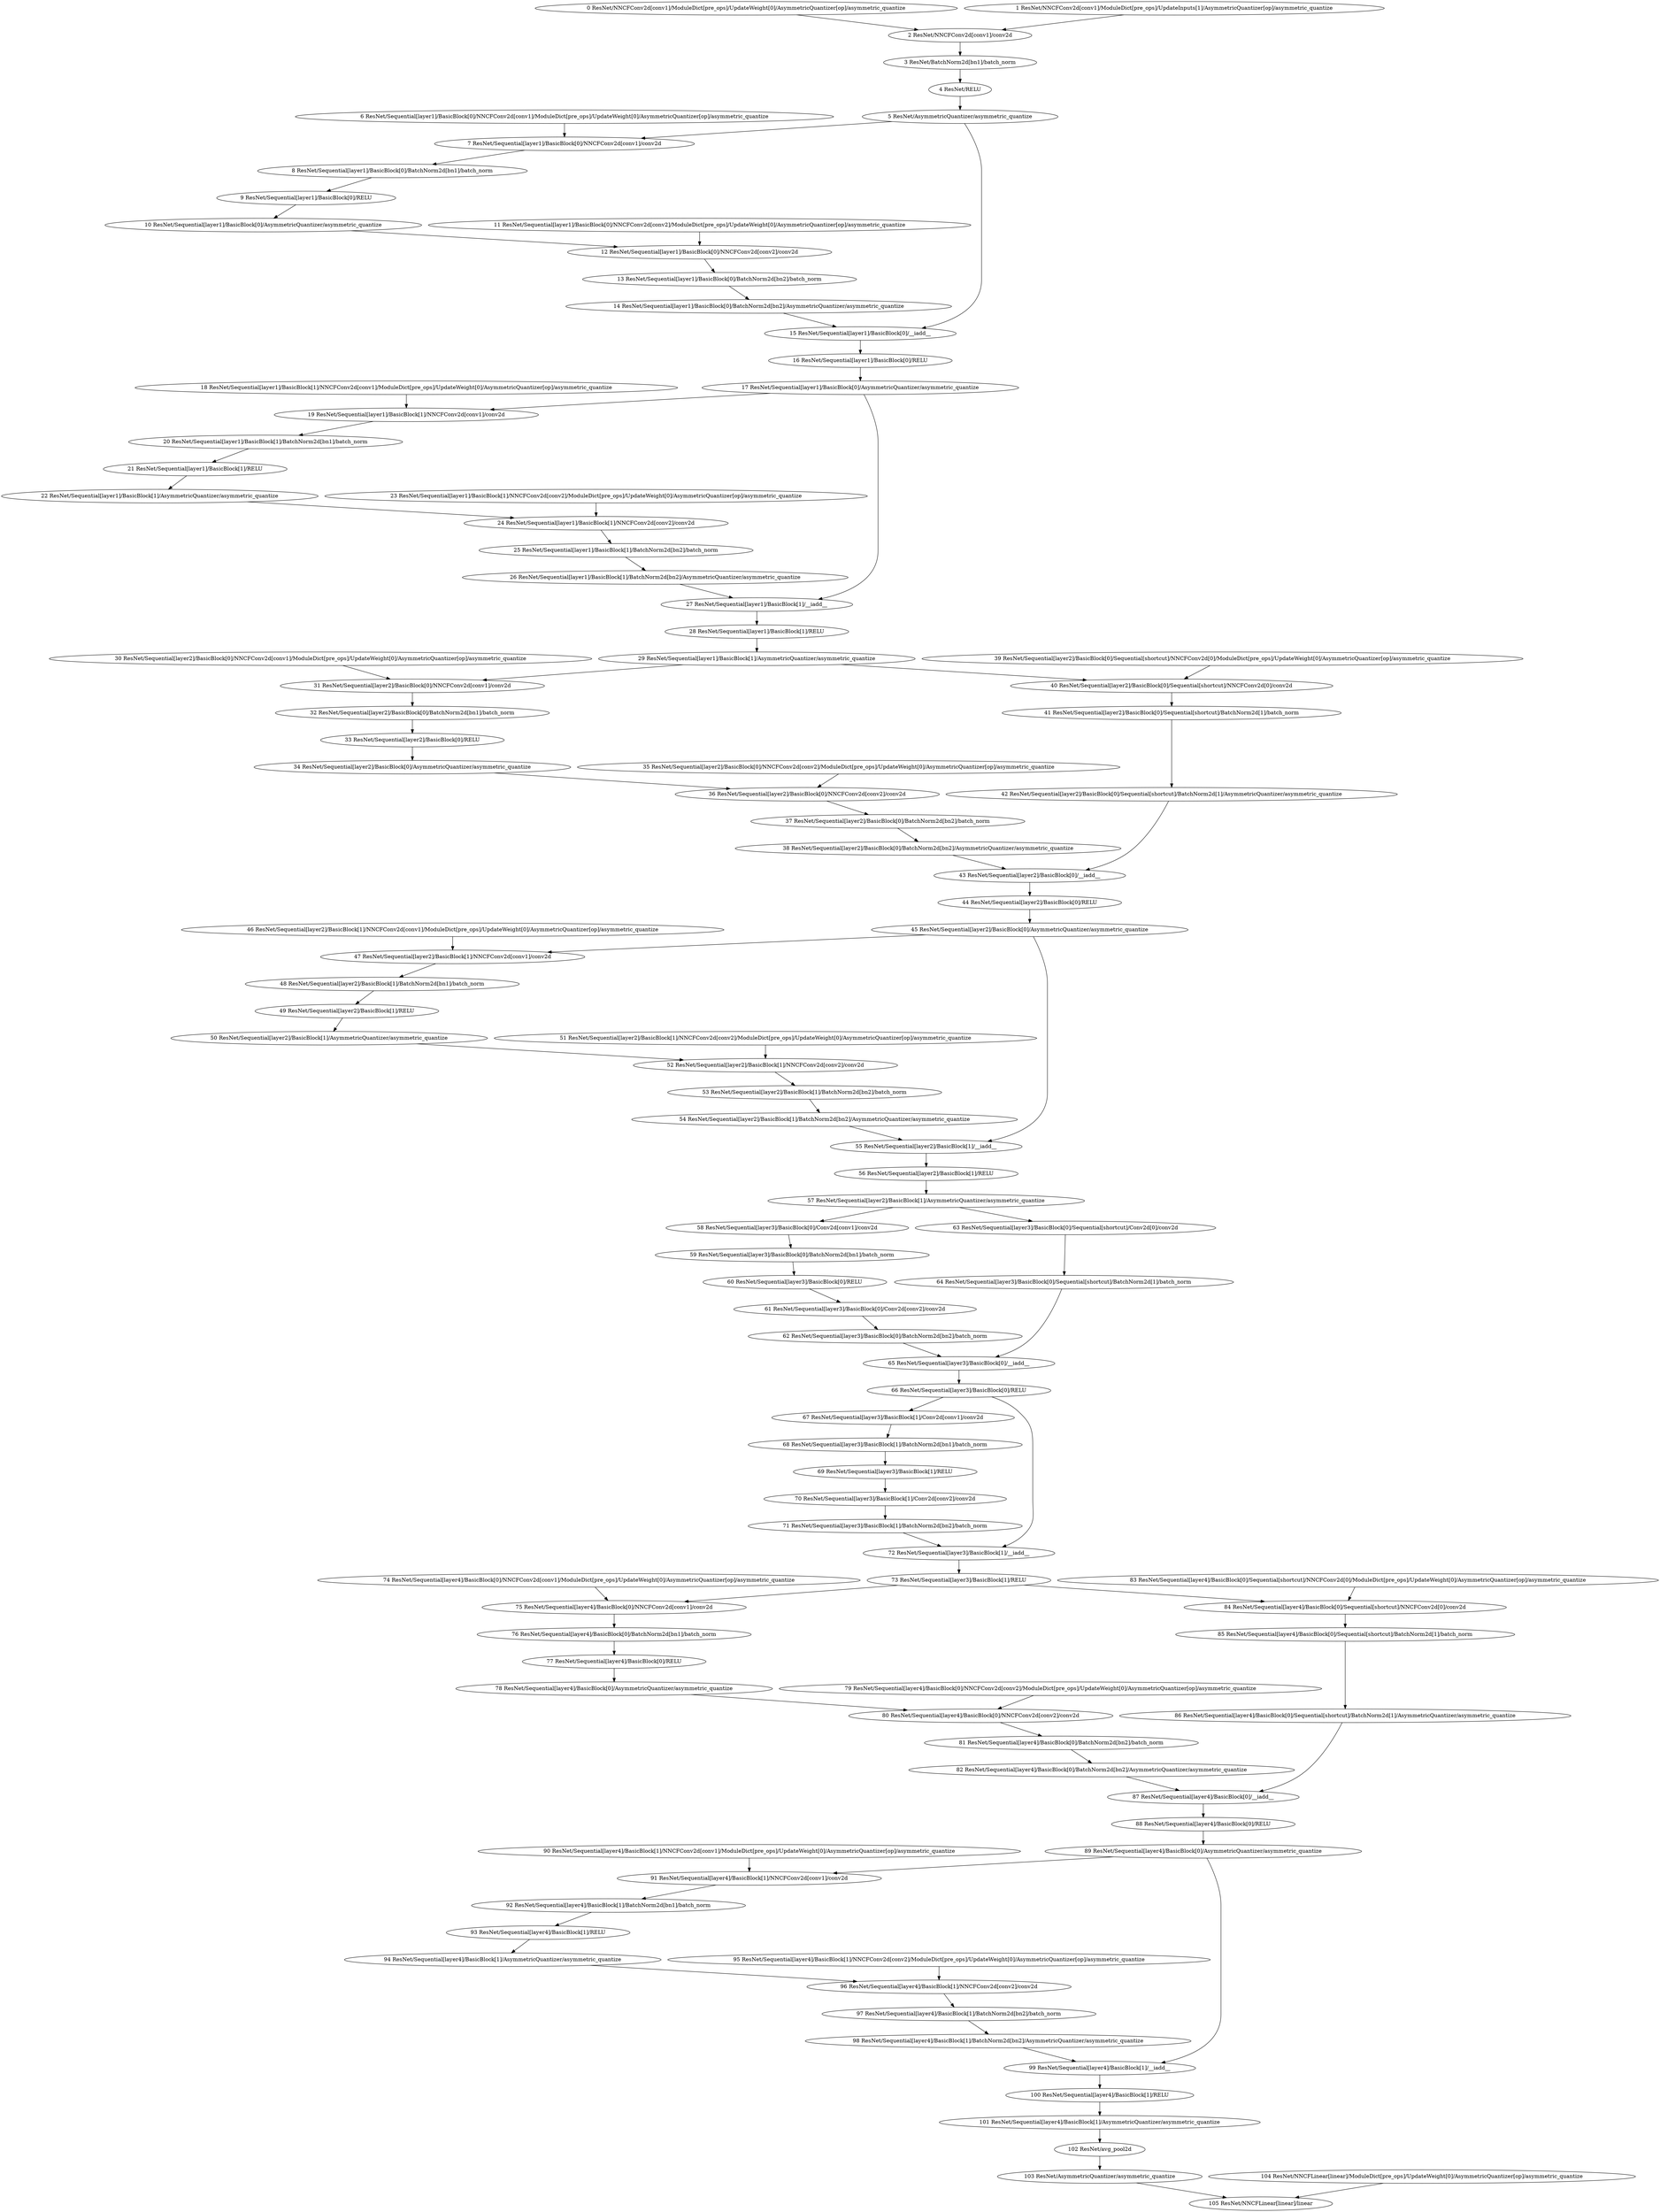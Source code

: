 strict digraph  {
"0 ResNet/NNCFConv2d[conv1]/ModuleDict[pre_ops]/UpdateWeight[0]/AsymmetricQuantizer[op]/asymmetric_quantize" [id=0, scope="ResNet/NNCFConv2d[conv1]/ModuleDict[pre_ops]/UpdateWeight[0]/AsymmetricQuantizer[op]", type=asymmetric_quantize];
"1 ResNet/NNCFConv2d[conv1]/ModuleDict[pre_ops]/UpdateInputs[1]/AsymmetricQuantizer[op]/asymmetric_quantize" [id=1, scope="ResNet/NNCFConv2d[conv1]/ModuleDict[pre_ops]/UpdateInputs[1]/AsymmetricQuantizer[op]", type=asymmetric_quantize];
"2 ResNet/NNCFConv2d[conv1]/conv2d" [id=2, scope="ResNet/NNCFConv2d[conv1]", type=conv2d];
"3 ResNet/BatchNorm2d[bn1]/batch_norm" [id=3, scope="ResNet/BatchNorm2d[bn1]", type=batch_norm];
"4 ResNet/RELU" [id=4, scope=ResNet, type=RELU];
"5 ResNet/AsymmetricQuantizer/asymmetric_quantize" [id=5, scope="ResNet/AsymmetricQuantizer", type=asymmetric_quantize];
"6 ResNet/Sequential[layer1]/BasicBlock[0]/NNCFConv2d[conv1]/ModuleDict[pre_ops]/UpdateWeight[0]/AsymmetricQuantizer[op]/asymmetric_quantize" [id=6, scope="ResNet/Sequential[layer1]/BasicBlock[0]/NNCFConv2d[conv1]/ModuleDict[pre_ops]/UpdateWeight[0]/AsymmetricQuantizer[op]", type=asymmetric_quantize];
"7 ResNet/Sequential[layer1]/BasicBlock[0]/NNCFConv2d[conv1]/conv2d" [id=7, scope="ResNet/Sequential[layer1]/BasicBlock[0]/NNCFConv2d[conv1]", type=conv2d];
"8 ResNet/Sequential[layer1]/BasicBlock[0]/BatchNorm2d[bn1]/batch_norm" [id=8, scope="ResNet/Sequential[layer1]/BasicBlock[0]/BatchNorm2d[bn1]", type=batch_norm];
"9 ResNet/Sequential[layer1]/BasicBlock[0]/RELU" [id=9, scope="ResNet/Sequential[layer1]/BasicBlock[0]", type=RELU];
"10 ResNet/Sequential[layer1]/BasicBlock[0]/AsymmetricQuantizer/asymmetric_quantize" [id=10, scope="ResNet/Sequential[layer1]/BasicBlock[0]/AsymmetricQuantizer", type=asymmetric_quantize];
"11 ResNet/Sequential[layer1]/BasicBlock[0]/NNCFConv2d[conv2]/ModuleDict[pre_ops]/UpdateWeight[0]/AsymmetricQuantizer[op]/asymmetric_quantize" [id=11, scope="ResNet/Sequential[layer1]/BasicBlock[0]/NNCFConv2d[conv2]/ModuleDict[pre_ops]/UpdateWeight[0]/AsymmetricQuantizer[op]", type=asymmetric_quantize];
"12 ResNet/Sequential[layer1]/BasicBlock[0]/NNCFConv2d[conv2]/conv2d" [id=12, scope="ResNet/Sequential[layer1]/BasicBlock[0]/NNCFConv2d[conv2]", type=conv2d];
"13 ResNet/Sequential[layer1]/BasicBlock[0]/BatchNorm2d[bn2]/batch_norm" [id=13, scope="ResNet/Sequential[layer1]/BasicBlock[0]/BatchNorm2d[bn2]", type=batch_norm];
"14 ResNet/Sequential[layer1]/BasicBlock[0]/BatchNorm2d[bn2]/AsymmetricQuantizer/asymmetric_quantize" [id=14, scope="ResNet/Sequential[layer1]/BasicBlock[0]/BatchNorm2d[bn2]/AsymmetricQuantizer", type=asymmetric_quantize];
"15 ResNet/Sequential[layer1]/BasicBlock[0]/__iadd__" [id=15, scope="ResNet/Sequential[layer1]/BasicBlock[0]", type=__iadd__];
"16 ResNet/Sequential[layer1]/BasicBlock[0]/RELU" [id=16, scope="ResNet/Sequential[layer1]/BasicBlock[0]", type=RELU];
"17 ResNet/Sequential[layer1]/BasicBlock[0]/AsymmetricQuantizer/asymmetric_quantize" [id=17, scope="ResNet/Sequential[layer1]/BasicBlock[0]/AsymmetricQuantizer", type=asymmetric_quantize];
"18 ResNet/Sequential[layer1]/BasicBlock[1]/NNCFConv2d[conv1]/ModuleDict[pre_ops]/UpdateWeight[0]/AsymmetricQuantizer[op]/asymmetric_quantize" [id=18, scope="ResNet/Sequential[layer1]/BasicBlock[1]/NNCFConv2d[conv1]/ModuleDict[pre_ops]/UpdateWeight[0]/AsymmetricQuantizer[op]", type=asymmetric_quantize];
"19 ResNet/Sequential[layer1]/BasicBlock[1]/NNCFConv2d[conv1]/conv2d" [id=19, scope="ResNet/Sequential[layer1]/BasicBlock[1]/NNCFConv2d[conv1]", type=conv2d];
"20 ResNet/Sequential[layer1]/BasicBlock[1]/BatchNorm2d[bn1]/batch_norm" [id=20, scope="ResNet/Sequential[layer1]/BasicBlock[1]/BatchNorm2d[bn1]", type=batch_norm];
"21 ResNet/Sequential[layer1]/BasicBlock[1]/RELU" [id=21, scope="ResNet/Sequential[layer1]/BasicBlock[1]", type=RELU];
"22 ResNet/Sequential[layer1]/BasicBlock[1]/AsymmetricQuantizer/asymmetric_quantize" [id=22, scope="ResNet/Sequential[layer1]/BasicBlock[1]/AsymmetricQuantizer", type=asymmetric_quantize];
"23 ResNet/Sequential[layer1]/BasicBlock[1]/NNCFConv2d[conv2]/ModuleDict[pre_ops]/UpdateWeight[0]/AsymmetricQuantizer[op]/asymmetric_quantize" [id=23, scope="ResNet/Sequential[layer1]/BasicBlock[1]/NNCFConv2d[conv2]/ModuleDict[pre_ops]/UpdateWeight[0]/AsymmetricQuantizer[op]", type=asymmetric_quantize];
"24 ResNet/Sequential[layer1]/BasicBlock[1]/NNCFConv2d[conv2]/conv2d" [id=24, scope="ResNet/Sequential[layer1]/BasicBlock[1]/NNCFConv2d[conv2]", type=conv2d];
"25 ResNet/Sequential[layer1]/BasicBlock[1]/BatchNorm2d[bn2]/batch_norm" [id=25, scope="ResNet/Sequential[layer1]/BasicBlock[1]/BatchNorm2d[bn2]", type=batch_norm];
"26 ResNet/Sequential[layer1]/BasicBlock[1]/BatchNorm2d[bn2]/AsymmetricQuantizer/asymmetric_quantize" [id=26, scope="ResNet/Sequential[layer1]/BasicBlock[1]/BatchNorm2d[bn2]/AsymmetricQuantizer", type=asymmetric_quantize];
"27 ResNet/Sequential[layer1]/BasicBlock[1]/__iadd__" [id=27, scope="ResNet/Sequential[layer1]/BasicBlock[1]", type=__iadd__];
"28 ResNet/Sequential[layer1]/BasicBlock[1]/RELU" [id=28, scope="ResNet/Sequential[layer1]/BasicBlock[1]", type=RELU];
"29 ResNet/Sequential[layer1]/BasicBlock[1]/AsymmetricQuantizer/asymmetric_quantize" [id=29, scope="ResNet/Sequential[layer1]/BasicBlock[1]/AsymmetricQuantizer", type=asymmetric_quantize];
"30 ResNet/Sequential[layer2]/BasicBlock[0]/NNCFConv2d[conv1]/ModuleDict[pre_ops]/UpdateWeight[0]/AsymmetricQuantizer[op]/asymmetric_quantize" [id=30, scope="ResNet/Sequential[layer2]/BasicBlock[0]/NNCFConv2d[conv1]/ModuleDict[pre_ops]/UpdateWeight[0]/AsymmetricQuantizer[op]", type=asymmetric_quantize];
"31 ResNet/Sequential[layer2]/BasicBlock[0]/NNCFConv2d[conv1]/conv2d" [id=31, scope="ResNet/Sequential[layer2]/BasicBlock[0]/NNCFConv2d[conv1]", type=conv2d];
"32 ResNet/Sequential[layer2]/BasicBlock[0]/BatchNorm2d[bn1]/batch_norm" [id=32, scope="ResNet/Sequential[layer2]/BasicBlock[0]/BatchNorm2d[bn1]", type=batch_norm];
"33 ResNet/Sequential[layer2]/BasicBlock[0]/RELU" [id=33, scope="ResNet/Sequential[layer2]/BasicBlock[0]", type=RELU];
"34 ResNet/Sequential[layer2]/BasicBlock[0]/AsymmetricQuantizer/asymmetric_quantize" [id=34, scope="ResNet/Sequential[layer2]/BasicBlock[0]/AsymmetricQuantizer", type=asymmetric_quantize];
"35 ResNet/Sequential[layer2]/BasicBlock[0]/NNCFConv2d[conv2]/ModuleDict[pre_ops]/UpdateWeight[0]/AsymmetricQuantizer[op]/asymmetric_quantize" [id=35, scope="ResNet/Sequential[layer2]/BasicBlock[0]/NNCFConv2d[conv2]/ModuleDict[pre_ops]/UpdateWeight[0]/AsymmetricQuantizer[op]", type=asymmetric_quantize];
"36 ResNet/Sequential[layer2]/BasicBlock[0]/NNCFConv2d[conv2]/conv2d" [id=36, scope="ResNet/Sequential[layer2]/BasicBlock[0]/NNCFConv2d[conv2]", type=conv2d];
"37 ResNet/Sequential[layer2]/BasicBlock[0]/BatchNorm2d[bn2]/batch_norm" [id=37, scope="ResNet/Sequential[layer2]/BasicBlock[0]/BatchNorm2d[bn2]", type=batch_norm];
"38 ResNet/Sequential[layer2]/BasicBlock[0]/BatchNorm2d[bn2]/AsymmetricQuantizer/asymmetric_quantize" [id=38, scope="ResNet/Sequential[layer2]/BasicBlock[0]/BatchNorm2d[bn2]/AsymmetricQuantizer", type=asymmetric_quantize];
"39 ResNet/Sequential[layer2]/BasicBlock[0]/Sequential[shortcut]/NNCFConv2d[0]/ModuleDict[pre_ops]/UpdateWeight[0]/AsymmetricQuantizer[op]/asymmetric_quantize" [id=39, scope="ResNet/Sequential[layer2]/BasicBlock[0]/Sequential[shortcut]/NNCFConv2d[0]/ModuleDict[pre_ops]/UpdateWeight[0]/AsymmetricQuantizer[op]", type=asymmetric_quantize];
"40 ResNet/Sequential[layer2]/BasicBlock[0]/Sequential[shortcut]/NNCFConv2d[0]/conv2d" [id=40, scope="ResNet/Sequential[layer2]/BasicBlock[0]/Sequential[shortcut]/NNCFConv2d[0]", type=conv2d];
"41 ResNet/Sequential[layer2]/BasicBlock[0]/Sequential[shortcut]/BatchNorm2d[1]/batch_norm" [id=41, scope="ResNet/Sequential[layer2]/BasicBlock[0]/Sequential[shortcut]/BatchNorm2d[1]", type=batch_norm];
"42 ResNet/Sequential[layer2]/BasicBlock[0]/Sequential[shortcut]/BatchNorm2d[1]/AsymmetricQuantizer/asymmetric_quantize" [id=42, scope="ResNet/Sequential[layer2]/BasicBlock[0]/Sequential[shortcut]/BatchNorm2d[1]/AsymmetricQuantizer", type=asymmetric_quantize];
"43 ResNet/Sequential[layer2]/BasicBlock[0]/__iadd__" [id=43, scope="ResNet/Sequential[layer2]/BasicBlock[0]", type=__iadd__];
"44 ResNet/Sequential[layer2]/BasicBlock[0]/RELU" [id=44, scope="ResNet/Sequential[layer2]/BasicBlock[0]", type=RELU];
"45 ResNet/Sequential[layer2]/BasicBlock[0]/AsymmetricQuantizer/asymmetric_quantize" [id=45, scope="ResNet/Sequential[layer2]/BasicBlock[0]/AsymmetricQuantizer", type=asymmetric_quantize];
"46 ResNet/Sequential[layer2]/BasicBlock[1]/NNCFConv2d[conv1]/ModuleDict[pre_ops]/UpdateWeight[0]/AsymmetricQuantizer[op]/asymmetric_quantize" [id=46, scope="ResNet/Sequential[layer2]/BasicBlock[1]/NNCFConv2d[conv1]/ModuleDict[pre_ops]/UpdateWeight[0]/AsymmetricQuantizer[op]", type=asymmetric_quantize];
"47 ResNet/Sequential[layer2]/BasicBlock[1]/NNCFConv2d[conv1]/conv2d" [id=47, scope="ResNet/Sequential[layer2]/BasicBlock[1]/NNCFConv2d[conv1]", type=conv2d];
"48 ResNet/Sequential[layer2]/BasicBlock[1]/BatchNorm2d[bn1]/batch_norm" [id=48, scope="ResNet/Sequential[layer2]/BasicBlock[1]/BatchNorm2d[bn1]", type=batch_norm];
"49 ResNet/Sequential[layer2]/BasicBlock[1]/RELU" [id=49, scope="ResNet/Sequential[layer2]/BasicBlock[1]", type=RELU];
"50 ResNet/Sequential[layer2]/BasicBlock[1]/AsymmetricQuantizer/asymmetric_quantize" [id=50, scope="ResNet/Sequential[layer2]/BasicBlock[1]/AsymmetricQuantizer", type=asymmetric_quantize];
"51 ResNet/Sequential[layer2]/BasicBlock[1]/NNCFConv2d[conv2]/ModuleDict[pre_ops]/UpdateWeight[0]/AsymmetricQuantizer[op]/asymmetric_quantize" [id=51, scope="ResNet/Sequential[layer2]/BasicBlock[1]/NNCFConv2d[conv2]/ModuleDict[pre_ops]/UpdateWeight[0]/AsymmetricQuantizer[op]", type=asymmetric_quantize];
"52 ResNet/Sequential[layer2]/BasicBlock[1]/NNCFConv2d[conv2]/conv2d" [id=52, scope="ResNet/Sequential[layer2]/BasicBlock[1]/NNCFConv2d[conv2]", type=conv2d];
"53 ResNet/Sequential[layer2]/BasicBlock[1]/BatchNorm2d[bn2]/batch_norm" [id=53, scope="ResNet/Sequential[layer2]/BasicBlock[1]/BatchNorm2d[bn2]", type=batch_norm];
"54 ResNet/Sequential[layer2]/BasicBlock[1]/BatchNorm2d[bn2]/AsymmetricQuantizer/asymmetric_quantize" [id=54, scope="ResNet/Sequential[layer2]/BasicBlock[1]/BatchNorm2d[bn2]/AsymmetricQuantizer", type=asymmetric_quantize];
"55 ResNet/Sequential[layer2]/BasicBlock[1]/__iadd__" [id=55, scope="ResNet/Sequential[layer2]/BasicBlock[1]", type=__iadd__];
"56 ResNet/Sequential[layer2]/BasicBlock[1]/RELU" [id=56, scope="ResNet/Sequential[layer2]/BasicBlock[1]", type=RELU];
"57 ResNet/Sequential[layer2]/BasicBlock[1]/AsymmetricQuantizer/asymmetric_quantize" [id=57, scope="ResNet/Sequential[layer2]/BasicBlock[1]/AsymmetricQuantizer", type=asymmetric_quantize];
"58 ResNet/Sequential[layer3]/BasicBlock[0]/Conv2d[conv1]/conv2d" [id=58, scope="ResNet/Sequential[layer3]/BasicBlock[0]/Conv2d[conv1]", type=conv2d];
"59 ResNet/Sequential[layer3]/BasicBlock[0]/BatchNorm2d[bn1]/batch_norm" [id=59, scope="ResNet/Sequential[layer3]/BasicBlock[0]/BatchNorm2d[bn1]", type=batch_norm];
"60 ResNet/Sequential[layer3]/BasicBlock[0]/RELU" [id=60, scope="ResNet/Sequential[layer3]/BasicBlock[0]", type=RELU];
"61 ResNet/Sequential[layer3]/BasicBlock[0]/Conv2d[conv2]/conv2d" [id=61, scope="ResNet/Sequential[layer3]/BasicBlock[0]/Conv2d[conv2]", type=conv2d];
"62 ResNet/Sequential[layer3]/BasicBlock[0]/BatchNorm2d[bn2]/batch_norm" [id=62, scope="ResNet/Sequential[layer3]/BasicBlock[0]/BatchNorm2d[bn2]", type=batch_norm];
"63 ResNet/Sequential[layer3]/BasicBlock[0]/Sequential[shortcut]/Conv2d[0]/conv2d" [id=63, scope="ResNet/Sequential[layer3]/BasicBlock[0]/Sequential[shortcut]/Conv2d[0]", type=conv2d];
"64 ResNet/Sequential[layer3]/BasicBlock[0]/Sequential[shortcut]/BatchNorm2d[1]/batch_norm" [id=64, scope="ResNet/Sequential[layer3]/BasicBlock[0]/Sequential[shortcut]/BatchNorm2d[1]", type=batch_norm];
"65 ResNet/Sequential[layer3]/BasicBlock[0]/__iadd__" [id=65, scope="ResNet/Sequential[layer3]/BasicBlock[0]", type=__iadd__];
"66 ResNet/Sequential[layer3]/BasicBlock[0]/RELU" [id=66, scope="ResNet/Sequential[layer3]/BasicBlock[0]", type=RELU];
"67 ResNet/Sequential[layer3]/BasicBlock[1]/Conv2d[conv1]/conv2d" [id=67, scope="ResNet/Sequential[layer3]/BasicBlock[1]/Conv2d[conv1]", type=conv2d];
"68 ResNet/Sequential[layer3]/BasicBlock[1]/BatchNorm2d[bn1]/batch_norm" [id=68, scope="ResNet/Sequential[layer3]/BasicBlock[1]/BatchNorm2d[bn1]", type=batch_norm];
"69 ResNet/Sequential[layer3]/BasicBlock[1]/RELU" [id=69, scope="ResNet/Sequential[layer3]/BasicBlock[1]", type=RELU];
"70 ResNet/Sequential[layer3]/BasicBlock[1]/Conv2d[conv2]/conv2d" [id=70, scope="ResNet/Sequential[layer3]/BasicBlock[1]/Conv2d[conv2]", type=conv2d];
"71 ResNet/Sequential[layer3]/BasicBlock[1]/BatchNorm2d[bn2]/batch_norm" [id=71, scope="ResNet/Sequential[layer3]/BasicBlock[1]/BatchNorm2d[bn2]", type=batch_norm];
"72 ResNet/Sequential[layer3]/BasicBlock[1]/__iadd__" [id=72, scope="ResNet/Sequential[layer3]/BasicBlock[1]", type=__iadd__];
"73 ResNet/Sequential[layer3]/BasicBlock[1]/RELU" [id=73, scope="ResNet/Sequential[layer3]/BasicBlock[1]", type=RELU];
"74 ResNet/Sequential[layer4]/BasicBlock[0]/NNCFConv2d[conv1]/ModuleDict[pre_ops]/UpdateWeight[0]/AsymmetricQuantizer[op]/asymmetric_quantize" [id=74, scope="ResNet/Sequential[layer4]/BasicBlock[0]/NNCFConv2d[conv1]/ModuleDict[pre_ops]/UpdateWeight[0]/AsymmetricQuantizer[op]", type=asymmetric_quantize];
"75 ResNet/Sequential[layer4]/BasicBlock[0]/NNCFConv2d[conv1]/conv2d" [id=75, scope="ResNet/Sequential[layer4]/BasicBlock[0]/NNCFConv2d[conv1]", type=conv2d];
"76 ResNet/Sequential[layer4]/BasicBlock[0]/BatchNorm2d[bn1]/batch_norm" [id=76, scope="ResNet/Sequential[layer4]/BasicBlock[0]/BatchNorm2d[bn1]", type=batch_norm];
"77 ResNet/Sequential[layer4]/BasicBlock[0]/RELU" [id=77, scope="ResNet/Sequential[layer4]/BasicBlock[0]", type=RELU];
"78 ResNet/Sequential[layer4]/BasicBlock[0]/AsymmetricQuantizer/asymmetric_quantize" [id=78, scope="ResNet/Sequential[layer4]/BasicBlock[0]/AsymmetricQuantizer", type=asymmetric_quantize];
"79 ResNet/Sequential[layer4]/BasicBlock[0]/NNCFConv2d[conv2]/ModuleDict[pre_ops]/UpdateWeight[0]/AsymmetricQuantizer[op]/asymmetric_quantize" [id=79, scope="ResNet/Sequential[layer4]/BasicBlock[0]/NNCFConv2d[conv2]/ModuleDict[pre_ops]/UpdateWeight[0]/AsymmetricQuantizer[op]", type=asymmetric_quantize];
"80 ResNet/Sequential[layer4]/BasicBlock[0]/NNCFConv2d[conv2]/conv2d" [id=80, scope="ResNet/Sequential[layer4]/BasicBlock[0]/NNCFConv2d[conv2]", type=conv2d];
"81 ResNet/Sequential[layer4]/BasicBlock[0]/BatchNorm2d[bn2]/batch_norm" [id=81, scope="ResNet/Sequential[layer4]/BasicBlock[0]/BatchNorm2d[bn2]", type=batch_norm];
"82 ResNet/Sequential[layer4]/BasicBlock[0]/BatchNorm2d[bn2]/AsymmetricQuantizer/asymmetric_quantize" [id=82, scope="ResNet/Sequential[layer4]/BasicBlock[0]/BatchNorm2d[bn2]/AsymmetricQuantizer", type=asymmetric_quantize];
"83 ResNet/Sequential[layer4]/BasicBlock[0]/Sequential[shortcut]/NNCFConv2d[0]/ModuleDict[pre_ops]/UpdateWeight[0]/AsymmetricQuantizer[op]/asymmetric_quantize" [id=83, scope="ResNet/Sequential[layer4]/BasicBlock[0]/Sequential[shortcut]/NNCFConv2d[0]/ModuleDict[pre_ops]/UpdateWeight[0]/AsymmetricQuantizer[op]", type=asymmetric_quantize];
"84 ResNet/Sequential[layer4]/BasicBlock[0]/Sequential[shortcut]/NNCFConv2d[0]/conv2d" [id=84, scope="ResNet/Sequential[layer4]/BasicBlock[0]/Sequential[shortcut]/NNCFConv2d[0]", type=conv2d];
"85 ResNet/Sequential[layer4]/BasicBlock[0]/Sequential[shortcut]/BatchNorm2d[1]/batch_norm" [id=85, scope="ResNet/Sequential[layer4]/BasicBlock[0]/Sequential[shortcut]/BatchNorm2d[1]", type=batch_norm];
"86 ResNet/Sequential[layer4]/BasicBlock[0]/Sequential[shortcut]/BatchNorm2d[1]/AsymmetricQuantizer/asymmetric_quantize" [id=86, scope="ResNet/Sequential[layer4]/BasicBlock[0]/Sequential[shortcut]/BatchNorm2d[1]/AsymmetricQuantizer", type=asymmetric_quantize];
"87 ResNet/Sequential[layer4]/BasicBlock[0]/__iadd__" [id=87, scope="ResNet/Sequential[layer4]/BasicBlock[0]", type=__iadd__];
"88 ResNet/Sequential[layer4]/BasicBlock[0]/RELU" [id=88, scope="ResNet/Sequential[layer4]/BasicBlock[0]", type=RELU];
"89 ResNet/Sequential[layer4]/BasicBlock[0]/AsymmetricQuantizer/asymmetric_quantize" [id=89, scope="ResNet/Sequential[layer4]/BasicBlock[0]/AsymmetricQuantizer", type=asymmetric_quantize];
"90 ResNet/Sequential[layer4]/BasicBlock[1]/NNCFConv2d[conv1]/ModuleDict[pre_ops]/UpdateWeight[0]/AsymmetricQuantizer[op]/asymmetric_quantize" [id=90, scope="ResNet/Sequential[layer4]/BasicBlock[1]/NNCFConv2d[conv1]/ModuleDict[pre_ops]/UpdateWeight[0]/AsymmetricQuantizer[op]", type=asymmetric_quantize];
"91 ResNet/Sequential[layer4]/BasicBlock[1]/NNCFConv2d[conv1]/conv2d" [id=91, scope="ResNet/Sequential[layer4]/BasicBlock[1]/NNCFConv2d[conv1]", type=conv2d];
"92 ResNet/Sequential[layer4]/BasicBlock[1]/BatchNorm2d[bn1]/batch_norm" [id=92, scope="ResNet/Sequential[layer4]/BasicBlock[1]/BatchNorm2d[bn1]", type=batch_norm];
"93 ResNet/Sequential[layer4]/BasicBlock[1]/RELU" [id=93, scope="ResNet/Sequential[layer4]/BasicBlock[1]", type=RELU];
"94 ResNet/Sequential[layer4]/BasicBlock[1]/AsymmetricQuantizer/asymmetric_quantize" [id=94, scope="ResNet/Sequential[layer4]/BasicBlock[1]/AsymmetricQuantizer", type=asymmetric_quantize];
"95 ResNet/Sequential[layer4]/BasicBlock[1]/NNCFConv2d[conv2]/ModuleDict[pre_ops]/UpdateWeight[0]/AsymmetricQuantizer[op]/asymmetric_quantize" [id=95, scope="ResNet/Sequential[layer4]/BasicBlock[1]/NNCFConv2d[conv2]/ModuleDict[pre_ops]/UpdateWeight[0]/AsymmetricQuantizer[op]", type=asymmetric_quantize];
"96 ResNet/Sequential[layer4]/BasicBlock[1]/NNCFConv2d[conv2]/conv2d" [id=96, scope="ResNet/Sequential[layer4]/BasicBlock[1]/NNCFConv2d[conv2]", type=conv2d];
"97 ResNet/Sequential[layer4]/BasicBlock[1]/BatchNorm2d[bn2]/batch_norm" [id=97, scope="ResNet/Sequential[layer4]/BasicBlock[1]/BatchNorm2d[bn2]", type=batch_norm];
"98 ResNet/Sequential[layer4]/BasicBlock[1]/BatchNorm2d[bn2]/AsymmetricQuantizer/asymmetric_quantize" [id=98, scope="ResNet/Sequential[layer4]/BasicBlock[1]/BatchNorm2d[bn2]/AsymmetricQuantizer", type=asymmetric_quantize];
"99 ResNet/Sequential[layer4]/BasicBlock[1]/__iadd__" [id=99, scope="ResNet/Sequential[layer4]/BasicBlock[1]", type=__iadd__];
"100 ResNet/Sequential[layer4]/BasicBlock[1]/RELU" [id=100, scope="ResNet/Sequential[layer4]/BasicBlock[1]", type=RELU];
"101 ResNet/Sequential[layer4]/BasicBlock[1]/AsymmetricQuantizer/asymmetric_quantize" [id=101, scope="ResNet/Sequential[layer4]/BasicBlock[1]/AsymmetricQuantizer", type=asymmetric_quantize];
"102 ResNet/avg_pool2d" [id=102, scope=ResNet, type=avg_pool2d];
"103 ResNet/AsymmetricQuantizer/asymmetric_quantize" [id=103, scope="ResNet/AsymmetricQuantizer", type=asymmetric_quantize];
"104 ResNet/NNCFLinear[linear]/ModuleDict[pre_ops]/UpdateWeight[0]/AsymmetricQuantizer[op]/asymmetric_quantize" [id=104, scope="ResNet/NNCFLinear[linear]/ModuleDict[pre_ops]/UpdateWeight[0]/AsymmetricQuantizer[op]", type=asymmetric_quantize];
"105 ResNet/NNCFLinear[linear]/linear" [id=105, scope="ResNet/NNCFLinear[linear]", type=linear];
"0 ResNet/NNCFConv2d[conv1]/ModuleDict[pre_ops]/UpdateWeight[0]/AsymmetricQuantizer[op]/asymmetric_quantize" -> "2 ResNet/NNCFConv2d[conv1]/conv2d";
"1 ResNet/NNCFConv2d[conv1]/ModuleDict[pre_ops]/UpdateInputs[1]/AsymmetricQuantizer[op]/asymmetric_quantize" -> "2 ResNet/NNCFConv2d[conv1]/conv2d";
"2 ResNet/NNCFConv2d[conv1]/conv2d" -> "3 ResNet/BatchNorm2d[bn1]/batch_norm";
"3 ResNet/BatchNorm2d[bn1]/batch_norm" -> "4 ResNet/RELU";
"4 ResNet/RELU" -> "5 ResNet/AsymmetricQuantizer/asymmetric_quantize";
"5 ResNet/AsymmetricQuantizer/asymmetric_quantize" -> "7 ResNet/Sequential[layer1]/BasicBlock[0]/NNCFConv2d[conv1]/conv2d";
"6 ResNet/Sequential[layer1]/BasicBlock[0]/NNCFConv2d[conv1]/ModuleDict[pre_ops]/UpdateWeight[0]/AsymmetricQuantizer[op]/asymmetric_quantize" -> "7 ResNet/Sequential[layer1]/BasicBlock[0]/NNCFConv2d[conv1]/conv2d";
"7 ResNet/Sequential[layer1]/BasicBlock[0]/NNCFConv2d[conv1]/conv2d" -> "8 ResNet/Sequential[layer1]/BasicBlock[0]/BatchNorm2d[bn1]/batch_norm";
"8 ResNet/Sequential[layer1]/BasicBlock[0]/BatchNorm2d[bn1]/batch_norm" -> "9 ResNet/Sequential[layer1]/BasicBlock[0]/RELU";
"5 ResNet/AsymmetricQuantizer/asymmetric_quantize" -> "15 ResNet/Sequential[layer1]/BasicBlock[0]/__iadd__";
"9 ResNet/Sequential[layer1]/BasicBlock[0]/RELU" -> "10 ResNet/Sequential[layer1]/BasicBlock[0]/AsymmetricQuantizer/asymmetric_quantize";
"10 ResNet/Sequential[layer1]/BasicBlock[0]/AsymmetricQuantizer/asymmetric_quantize" -> "12 ResNet/Sequential[layer1]/BasicBlock[0]/NNCFConv2d[conv2]/conv2d";
"11 ResNet/Sequential[layer1]/BasicBlock[0]/NNCFConv2d[conv2]/ModuleDict[pre_ops]/UpdateWeight[0]/AsymmetricQuantizer[op]/asymmetric_quantize" -> "12 ResNet/Sequential[layer1]/BasicBlock[0]/NNCFConv2d[conv2]/conv2d";
"12 ResNet/Sequential[layer1]/BasicBlock[0]/NNCFConv2d[conv2]/conv2d" -> "13 ResNet/Sequential[layer1]/BasicBlock[0]/BatchNorm2d[bn2]/batch_norm";
"13 ResNet/Sequential[layer1]/BasicBlock[0]/BatchNorm2d[bn2]/batch_norm" -> "14 ResNet/Sequential[layer1]/BasicBlock[0]/BatchNorm2d[bn2]/AsymmetricQuantizer/asymmetric_quantize";
"14 ResNet/Sequential[layer1]/BasicBlock[0]/BatchNorm2d[bn2]/AsymmetricQuantizer/asymmetric_quantize" -> "15 ResNet/Sequential[layer1]/BasicBlock[0]/__iadd__";
"15 ResNet/Sequential[layer1]/BasicBlock[0]/__iadd__" -> "16 ResNet/Sequential[layer1]/BasicBlock[0]/RELU";
"16 ResNet/Sequential[layer1]/BasicBlock[0]/RELU" -> "17 ResNet/Sequential[layer1]/BasicBlock[0]/AsymmetricQuantizer/asymmetric_quantize";
"17 ResNet/Sequential[layer1]/BasicBlock[0]/AsymmetricQuantizer/asymmetric_quantize" -> "19 ResNet/Sequential[layer1]/BasicBlock[1]/NNCFConv2d[conv1]/conv2d";
"17 ResNet/Sequential[layer1]/BasicBlock[0]/AsymmetricQuantizer/asymmetric_quantize" -> "27 ResNet/Sequential[layer1]/BasicBlock[1]/__iadd__";
"18 ResNet/Sequential[layer1]/BasicBlock[1]/NNCFConv2d[conv1]/ModuleDict[pre_ops]/UpdateWeight[0]/AsymmetricQuantizer[op]/asymmetric_quantize" -> "19 ResNet/Sequential[layer1]/BasicBlock[1]/NNCFConv2d[conv1]/conv2d";
"19 ResNet/Sequential[layer1]/BasicBlock[1]/NNCFConv2d[conv1]/conv2d" -> "20 ResNet/Sequential[layer1]/BasicBlock[1]/BatchNorm2d[bn1]/batch_norm";
"20 ResNet/Sequential[layer1]/BasicBlock[1]/BatchNorm2d[bn1]/batch_norm" -> "21 ResNet/Sequential[layer1]/BasicBlock[1]/RELU";
"21 ResNet/Sequential[layer1]/BasicBlock[1]/RELU" -> "22 ResNet/Sequential[layer1]/BasicBlock[1]/AsymmetricQuantizer/asymmetric_quantize";
"22 ResNet/Sequential[layer1]/BasicBlock[1]/AsymmetricQuantizer/asymmetric_quantize" -> "24 ResNet/Sequential[layer1]/BasicBlock[1]/NNCFConv2d[conv2]/conv2d";
"23 ResNet/Sequential[layer1]/BasicBlock[1]/NNCFConv2d[conv2]/ModuleDict[pre_ops]/UpdateWeight[0]/AsymmetricQuantizer[op]/asymmetric_quantize" -> "24 ResNet/Sequential[layer1]/BasicBlock[1]/NNCFConv2d[conv2]/conv2d";
"24 ResNet/Sequential[layer1]/BasicBlock[1]/NNCFConv2d[conv2]/conv2d" -> "25 ResNet/Sequential[layer1]/BasicBlock[1]/BatchNorm2d[bn2]/batch_norm";
"25 ResNet/Sequential[layer1]/BasicBlock[1]/BatchNorm2d[bn2]/batch_norm" -> "26 ResNet/Sequential[layer1]/BasicBlock[1]/BatchNorm2d[bn2]/AsymmetricQuantizer/asymmetric_quantize";
"26 ResNet/Sequential[layer1]/BasicBlock[1]/BatchNorm2d[bn2]/AsymmetricQuantizer/asymmetric_quantize" -> "27 ResNet/Sequential[layer1]/BasicBlock[1]/__iadd__";
"27 ResNet/Sequential[layer1]/BasicBlock[1]/__iadd__" -> "28 ResNet/Sequential[layer1]/BasicBlock[1]/RELU";
"28 ResNet/Sequential[layer1]/BasicBlock[1]/RELU" -> "29 ResNet/Sequential[layer1]/BasicBlock[1]/AsymmetricQuantizer/asymmetric_quantize";
"29 ResNet/Sequential[layer1]/BasicBlock[1]/AsymmetricQuantizer/asymmetric_quantize" -> "31 ResNet/Sequential[layer2]/BasicBlock[0]/NNCFConv2d[conv1]/conv2d";
"29 ResNet/Sequential[layer1]/BasicBlock[1]/AsymmetricQuantizer/asymmetric_quantize" -> "40 ResNet/Sequential[layer2]/BasicBlock[0]/Sequential[shortcut]/NNCFConv2d[0]/conv2d";
"30 ResNet/Sequential[layer2]/BasicBlock[0]/NNCFConv2d[conv1]/ModuleDict[pre_ops]/UpdateWeight[0]/AsymmetricQuantizer[op]/asymmetric_quantize" -> "31 ResNet/Sequential[layer2]/BasicBlock[0]/NNCFConv2d[conv1]/conv2d";
"31 ResNet/Sequential[layer2]/BasicBlock[0]/NNCFConv2d[conv1]/conv2d" -> "32 ResNet/Sequential[layer2]/BasicBlock[0]/BatchNorm2d[bn1]/batch_norm";
"32 ResNet/Sequential[layer2]/BasicBlock[0]/BatchNorm2d[bn1]/batch_norm" -> "33 ResNet/Sequential[layer2]/BasicBlock[0]/RELU";
"33 ResNet/Sequential[layer2]/BasicBlock[0]/RELU" -> "34 ResNet/Sequential[layer2]/BasicBlock[0]/AsymmetricQuantizer/asymmetric_quantize";
"34 ResNet/Sequential[layer2]/BasicBlock[0]/AsymmetricQuantizer/asymmetric_quantize" -> "36 ResNet/Sequential[layer2]/BasicBlock[0]/NNCFConv2d[conv2]/conv2d";
"35 ResNet/Sequential[layer2]/BasicBlock[0]/NNCFConv2d[conv2]/ModuleDict[pre_ops]/UpdateWeight[0]/AsymmetricQuantizer[op]/asymmetric_quantize" -> "36 ResNet/Sequential[layer2]/BasicBlock[0]/NNCFConv2d[conv2]/conv2d";
"36 ResNet/Sequential[layer2]/BasicBlock[0]/NNCFConv2d[conv2]/conv2d" -> "37 ResNet/Sequential[layer2]/BasicBlock[0]/BatchNorm2d[bn2]/batch_norm";
"37 ResNet/Sequential[layer2]/BasicBlock[0]/BatchNorm2d[bn2]/batch_norm" -> "38 ResNet/Sequential[layer2]/BasicBlock[0]/BatchNorm2d[bn2]/AsymmetricQuantizer/asymmetric_quantize";
"38 ResNet/Sequential[layer2]/BasicBlock[0]/BatchNorm2d[bn2]/AsymmetricQuantizer/asymmetric_quantize" -> "43 ResNet/Sequential[layer2]/BasicBlock[0]/__iadd__";
"39 ResNet/Sequential[layer2]/BasicBlock[0]/Sequential[shortcut]/NNCFConv2d[0]/ModuleDict[pre_ops]/UpdateWeight[0]/AsymmetricQuantizer[op]/asymmetric_quantize" -> "40 ResNet/Sequential[layer2]/BasicBlock[0]/Sequential[shortcut]/NNCFConv2d[0]/conv2d";
"40 ResNet/Sequential[layer2]/BasicBlock[0]/Sequential[shortcut]/NNCFConv2d[0]/conv2d" -> "41 ResNet/Sequential[layer2]/BasicBlock[0]/Sequential[shortcut]/BatchNorm2d[1]/batch_norm";
"41 ResNet/Sequential[layer2]/BasicBlock[0]/Sequential[shortcut]/BatchNorm2d[1]/batch_norm" -> "42 ResNet/Sequential[layer2]/BasicBlock[0]/Sequential[shortcut]/BatchNorm2d[1]/AsymmetricQuantizer/asymmetric_quantize";
"42 ResNet/Sequential[layer2]/BasicBlock[0]/Sequential[shortcut]/BatchNorm2d[1]/AsymmetricQuantizer/asymmetric_quantize" -> "43 ResNet/Sequential[layer2]/BasicBlock[0]/__iadd__";
"43 ResNet/Sequential[layer2]/BasicBlock[0]/__iadd__" -> "44 ResNet/Sequential[layer2]/BasicBlock[0]/RELU";
"44 ResNet/Sequential[layer2]/BasicBlock[0]/RELU" -> "45 ResNet/Sequential[layer2]/BasicBlock[0]/AsymmetricQuantizer/asymmetric_quantize";
"45 ResNet/Sequential[layer2]/BasicBlock[0]/AsymmetricQuantizer/asymmetric_quantize" -> "47 ResNet/Sequential[layer2]/BasicBlock[1]/NNCFConv2d[conv1]/conv2d";
"45 ResNet/Sequential[layer2]/BasicBlock[0]/AsymmetricQuantizer/asymmetric_quantize" -> "55 ResNet/Sequential[layer2]/BasicBlock[1]/__iadd__";
"46 ResNet/Sequential[layer2]/BasicBlock[1]/NNCFConv2d[conv1]/ModuleDict[pre_ops]/UpdateWeight[0]/AsymmetricQuantizer[op]/asymmetric_quantize" -> "47 ResNet/Sequential[layer2]/BasicBlock[1]/NNCFConv2d[conv1]/conv2d";
"47 ResNet/Sequential[layer2]/BasicBlock[1]/NNCFConv2d[conv1]/conv2d" -> "48 ResNet/Sequential[layer2]/BasicBlock[1]/BatchNorm2d[bn1]/batch_norm";
"48 ResNet/Sequential[layer2]/BasicBlock[1]/BatchNorm2d[bn1]/batch_norm" -> "49 ResNet/Sequential[layer2]/BasicBlock[1]/RELU";
"49 ResNet/Sequential[layer2]/BasicBlock[1]/RELU" -> "50 ResNet/Sequential[layer2]/BasicBlock[1]/AsymmetricQuantizer/asymmetric_quantize";
"50 ResNet/Sequential[layer2]/BasicBlock[1]/AsymmetricQuantizer/asymmetric_quantize" -> "52 ResNet/Sequential[layer2]/BasicBlock[1]/NNCFConv2d[conv2]/conv2d";
"51 ResNet/Sequential[layer2]/BasicBlock[1]/NNCFConv2d[conv2]/ModuleDict[pre_ops]/UpdateWeight[0]/AsymmetricQuantizer[op]/asymmetric_quantize" -> "52 ResNet/Sequential[layer2]/BasicBlock[1]/NNCFConv2d[conv2]/conv2d";
"52 ResNet/Sequential[layer2]/BasicBlock[1]/NNCFConv2d[conv2]/conv2d" -> "53 ResNet/Sequential[layer2]/BasicBlock[1]/BatchNorm2d[bn2]/batch_norm";
"53 ResNet/Sequential[layer2]/BasicBlock[1]/BatchNorm2d[bn2]/batch_norm" -> "54 ResNet/Sequential[layer2]/BasicBlock[1]/BatchNorm2d[bn2]/AsymmetricQuantizer/asymmetric_quantize";
"54 ResNet/Sequential[layer2]/BasicBlock[1]/BatchNorm2d[bn2]/AsymmetricQuantizer/asymmetric_quantize" -> "55 ResNet/Sequential[layer2]/BasicBlock[1]/__iadd__";
"55 ResNet/Sequential[layer2]/BasicBlock[1]/__iadd__" -> "56 ResNet/Sequential[layer2]/BasicBlock[1]/RELU";
"56 ResNet/Sequential[layer2]/BasicBlock[1]/RELU" -> "57 ResNet/Sequential[layer2]/BasicBlock[1]/AsymmetricQuantizer/asymmetric_quantize";
"57 ResNet/Sequential[layer2]/BasicBlock[1]/AsymmetricQuantizer/asymmetric_quantize" -> "58 ResNet/Sequential[layer3]/BasicBlock[0]/Conv2d[conv1]/conv2d";
"57 ResNet/Sequential[layer2]/BasicBlock[1]/AsymmetricQuantizer/asymmetric_quantize" -> "63 ResNet/Sequential[layer3]/BasicBlock[0]/Sequential[shortcut]/Conv2d[0]/conv2d";
"58 ResNet/Sequential[layer3]/BasicBlock[0]/Conv2d[conv1]/conv2d" -> "59 ResNet/Sequential[layer3]/BasicBlock[0]/BatchNorm2d[bn1]/batch_norm";
"59 ResNet/Sequential[layer3]/BasicBlock[0]/BatchNorm2d[bn1]/batch_norm" -> "60 ResNet/Sequential[layer3]/BasicBlock[0]/RELU";
"60 ResNet/Sequential[layer3]/BasicBlock[0]/RELU" -> "61 ResNet/Sequential[layer3]/BasicBlock[0]/Conv2d[conv2]/conv2d";
"61 ResNet/Sequential[layer3]/BasicBlock[0]/Conv2d[conv2]/conv2d" -> "62 ResNet/Sequential[layer3]/BasicBlock[0]/BatchNorm2d[bn2]/batch_norm";
"62 ResNet/Sequential[layer3]/BasicBlock[0]/BatchNorm2d[bn2]/batch_norm" -> "65 ResNet/Sequential[layer3]/BasicBlock[0]/__iadd__";
"63 ResNet/Sequential[layer3]/BasicBlock[0]/Sequential[shortcut]/Conv2d[0]/conv2d" -> "64 ResNet/Sequential[layer3]/BasicBlock[0]/Sequential[shortcut]/BatchNorm2d[1]/batch_norm";
"64 ResNet/Sequential[layer3]/BasicBlock[0]/Sequential[shortcut]/BatchNorm2d[1]/batch_norm" -> "65 ResNet/Sequential[layer3]/BasicBlock[0]/__iadd__";
"65 ResNet/Sequential[layer3]/BasicBlock[0]/__iadd__" -> "66 ResNet/Sequential[layer3]/BasicBlock[0]/RELU";
"66 ResNet/Sequential[layer3]/BasicBlock[0]/RELU" -> "67 ResNet/Sequential[layer3]/BasicBlock[1]/Conv2d[conv1]/conv2d";
"66 ResNet/Sequential[layer3]/BasicBlock[0]/RELU" -> "72 ResNet/Sequential[layer3]/BasicBlock[1]/__iadd__";
"67 ResNet/Sequential[layer3]/BasicBlock[1]/Conv2d[conv1]/conv2d" -> "68 ResNet/Sequential[layer3]/BasicBlock[1]/BatchNorm2d[bn1]/batch_norm";
"68 ResNet/Sequential[layer3]/BasicBlock[1]/BatchNorm2d[bn1]/batch_norm" -> "69 ResNet/Sequential[layer3]/BasicBlock[1]/RELU";
"69 ResNet/Sequential[layer3]/BasicBlock[1]/RELU" -> "70 ResNet/Sequential[layer3]/BasicBlock[1]/Conv2d[conv2]/conv2d";
"70 ResNet/Sequential[layer3]/BasicBlock[1]/Conv2d[conv2]/conv2d" -> "71 ResNet/Sequential[layer3]/BasicBlock[1]/BatchNorm2d[bn2]/batch_norm";
"71 ResNet/Sequential[layer3]/BasicBlock[1]/BatchNorm2d[bn2]/batch_norm" -> "72 ResNet/Sequential[layer3]/BasicBlock[1]/__iadd__";
"72 ResNet/Sequential[layer3]/BasicBlock[1]/__iadd__" -> "73 ResNet/Sequential[layer3]/BasicBlock[1]/RELU";
"73 ResNet/Sequential[layer3]/BasicBlock[1]/RELU" -> "75 ResNet/Sequential[layer4]/BasicBlock[0]/NNCFConv2d[conv1]/conv2d";
"73 ResNet/Sequential[layer3]/BasicBlock[1]/RELU" -> "84 ResNet/Sequential[layer4]/BasicBlock[0]/Sequential[shortcut]/NNCFConv2d[0]/conv2d";
"74 ResNet/Sequential[layer4]/BasicBlock[0]/NNCFConv2d[conv1]/ModuleDict[pre_ops]/UpdateWeight[0]/AsymmetricQuantizer[op]/asymmetric_quantize" -> "75 ResNet/Sequential[layer4]/BasicBlock[0]/NNCFConv2d[conv1]/conv2d";
"75 ResNet/Sequential[layer4]/BasicBlock[0]/NNCFConv2d[conv1]/conv2d" -> "76 ResNet/Sequential[layer4]/BasicBlock[0]/BatchNorm2d[bn1]/batch_norm";
"76 ResNet/Sequential[layer4]/BasicBlock[0]/BatchNorm2d[bn1]/batch_norm" -> "77 ResNet/Sequential[layer4]/BasicBlock[0]/RELU";
"77 ResNet/Sequential[layer4]/BasicBlock[0]/RELU" -> "78 ResNet/Sequential[layer4]/BasicBlock[0]/AsymmetricQuantizer/asymmetric_quantize";
"78 ResNet/Sequential[layer4]/BasicBlock[0]/AsymmetricQuantizer/asymmetric_quantize" -> "80 ResNet/Sequential[layer4]/BasicBlock[0]/NNCFConv2d[conv2]/conv2d";
"79 ResNet/Sequential[layer4]/BasicBlock[0]/NNCFConv2d[conv2]/ModuleDict[pre_ops]/UpdateWeight[0]/AsymmetricQuantizer[op]/asymmetric_quantize" -> "80 ResNet/Sequential[layer4]/BasicBlock[0]/NNCFConv2d[conv2]/conv2d";
"80 ResNet/Sequential[layer4]/BasicBlock[0]/NNCFConv2d[conv2]/conv2d" -> "81 ResNet/Sequential[layer4]/BasicBlock[0]/BatchNorm2d[bn2]/batch_norm";
"81 ResNet/Sequential[layer4]/BasicBlock[0]/BatchNorm2d[bn2]/batch_norm" -> "82 ResNet/Sequential[layer4]/BasicBlock[0]/BatchNorm2d[bn2]/AsymmetricQuantizer/asymmetric_quantize";
"82 ResNet/Sequential[layer4]/BasicBlock[0]/BatchNorm2d[bn2]/AsymmetricQuantizer/asymmetric_quantize" -> "87 ResNet/Sequential[layer4]/BasicBlock[0]/__iadd__";
"83 ResNet/Sequential[layer4]/BasicBlock[0]/Sequential[shortcut]/NNCFConv2d[0]/ModuleDict[pre_ops]/UpdateWeight[0]/AsymmetricQuantizer[op]/asymmetric_quantize" -> "84 ResNet/Sequential[layer4]/BasicBlock[0]/Sequential[shortcut]/NNCFConv2d[0]/conv2d";
"84 ResNet/Sequential[layer4]/BasicBlock[0]/Sequential[shortcut]/NNCFConv2d[0]/conv2d" -> "85 ResNet/Sequential[layer4]/BasicBlock[0]/Sequential[shortcut]/BatchNorm2d[1]/batch_norm";
"85 ResNet/Sequential[layer4]/BasicBlock[0]/Sequential[shortcut]/BatchNorm2d[1]/batch_norm" -> "86 ResNet/Sequential[layer4]/BasicBlock[0]/Sequential[shortcut]/BatchNorm2d[1]/AsymmetricQuantizer/asymmetric_quantize";
"86 ResNet/Sequential[layer4]/BasicBlock[0]/Sequential[shortcut]/BatchNorm2d[1]/AsymmetricQuantizer/asymmetric_quantize" -> "87 ResNet/Sequential[layer4]/BasicBlock[0]/__iadd__";
"87 ResNet/Sequential[layer4]/BasicBlock[0]/__iadd__" -> "88 ResNet/Sequential[layer4]/BasicBlock[0]/RELU";
"88 ResNet/Sequential[layer4]/BasicBlock[0]/RELU" -> "89 ResNet/Sequential[layer4]/BasicBlock[0]/AsymmetricQuantizer/asymmetric_quantize";
"89 ResNet/Sequential[layer4]/BasicBlock[0]/AsymmetricQuantizer/asymmetric_quantize" -> "91 ResNet/Sequential[layer4]/BasicBlock[1]/NNCFConv2d[conv1]/conv2d";
"89 ResNet/Sequential[layer4]/BasicBlock[0]/AsymmetricQuantizer/asymmetric_quantize" -> "99 ResNet/Sequential[layer4]/BasicBlock[1]/__iadd__";
"90 ResNet/Sequential[layer4]/BasicBlock[1]/NNCFConv2d[conv1]/ModuleDict[pre_ops]/UpdateWeight[0]/AsymmetricQuantizer[op]/asymmetric_quantize" -> "91 ResNet/Sequential[layer4]/BasicBlock[1]/NNCFConv2d[conv1]/conv2d";
"91 ResNet/Sequential[layer4]/BasicBlock[1]/NNCFConv2d[conv1]/conv2d" -> "92 ResNet/Sequential[layer4]/BasicBlock[1]/BatchNorm2d[bn1]/batch_norm";
"92 ResNet/Sequential[layer4]/BasicBlock[1]/BatchNorm2d[bn1]/batch_norm" -> "93 ResNet/Sequential[layer4]/BasicBlock[1]/RELU";
"93 ResNet/Sequential[layer4]/BasicBlock[1]/RELU" -> "94 ResNet/Sequential[layer4]/BasicBlock[1]/AsymmetricQuantizer/asymmetric_quantize";
"94 ResNet/Sequential[layer4]/BasicBlock[1]/AsymmetricQuantizer/asymmetric_quantize" -> "96 ResNet/Sequential[layer4]/BasicBlock[1]/NNCFConv2d[conv2]/conv2d";
"95 ResNet/Sequential[layer4]/BasicBlock[1]/NNCFConv2d[conv2]/ModuleDict[pre_ops]/UpdateWeight[0]/AsymmetricQuantizer[op]/asymmetric_quantize" -> "96 ResNet/Sequential[layer4]/BasicBlock[1]/NNCFConv2d[conv2]/conv2d";
"96 ResNet/Sequential[layer4]/BasicBlock[1]/NNCFConv2d[conv2]/conv2d" -> "97 ResNet/Sequential[layer4]/BasicBlock[1]/BatchNorm2d[bn2]/batch_norm";
"97 ResNet/Sequential[layer4]/BasicBlock[1]/BatchNorm2d[bn2]/batch_norm" -> "98 ResNet/Sequential[layer4]/BasicBlock[1]/BatchNorm2d[bn2]/AsymmetricQuantizer/asymmetric_quantize";
"98 ResNet/Sequential[layer4]/BasicBlock[1]/BatchNorm2d[bn2]/AsymmetricQuantizer/asymmetric_quantize" -> "99 ResNet/Sequential[layer4]/BasicBlock[1]/__iadd__";
"99 ResNet/Sequential[layer4]/BasicBlock[1]/__iadd__" -> "100 ResNet/Sequential[layer4]/BasicBlock[1]/RELU";
"100 ResNet/Sequential[layer4]/BasicBlock[1]/RELU" -> "101 ResNet/Sequential[layer4]/BasicBlock[1]/AsymmetricQuantizer/asymmetric_quantize";
"101 ResNet/Sequential[layer4]/BasicBlock[1]/AsymmetricQuantizer/asymmetric_quantize" -> "102 ResNet/avg_pool2d";
"102 ResNet/avg_pool2d" -> "103 ResNet/AsymmetricQuantizer/asymmetric_quantize";
"103 ResNet/AsymmetricQuantizer/asymmetric_quantize" -> "105 ResNet/NNCFLinear[linear]/linear";
"104 ResNet/NNCFLinear[linear]/ModuleDict[pre_ops]/UpdateWeight[0]/AsymmetricQuantizer[op]/asymmetric_quantize" -> "105 ResNet/NNCFLinear[linear]/linear";
}
